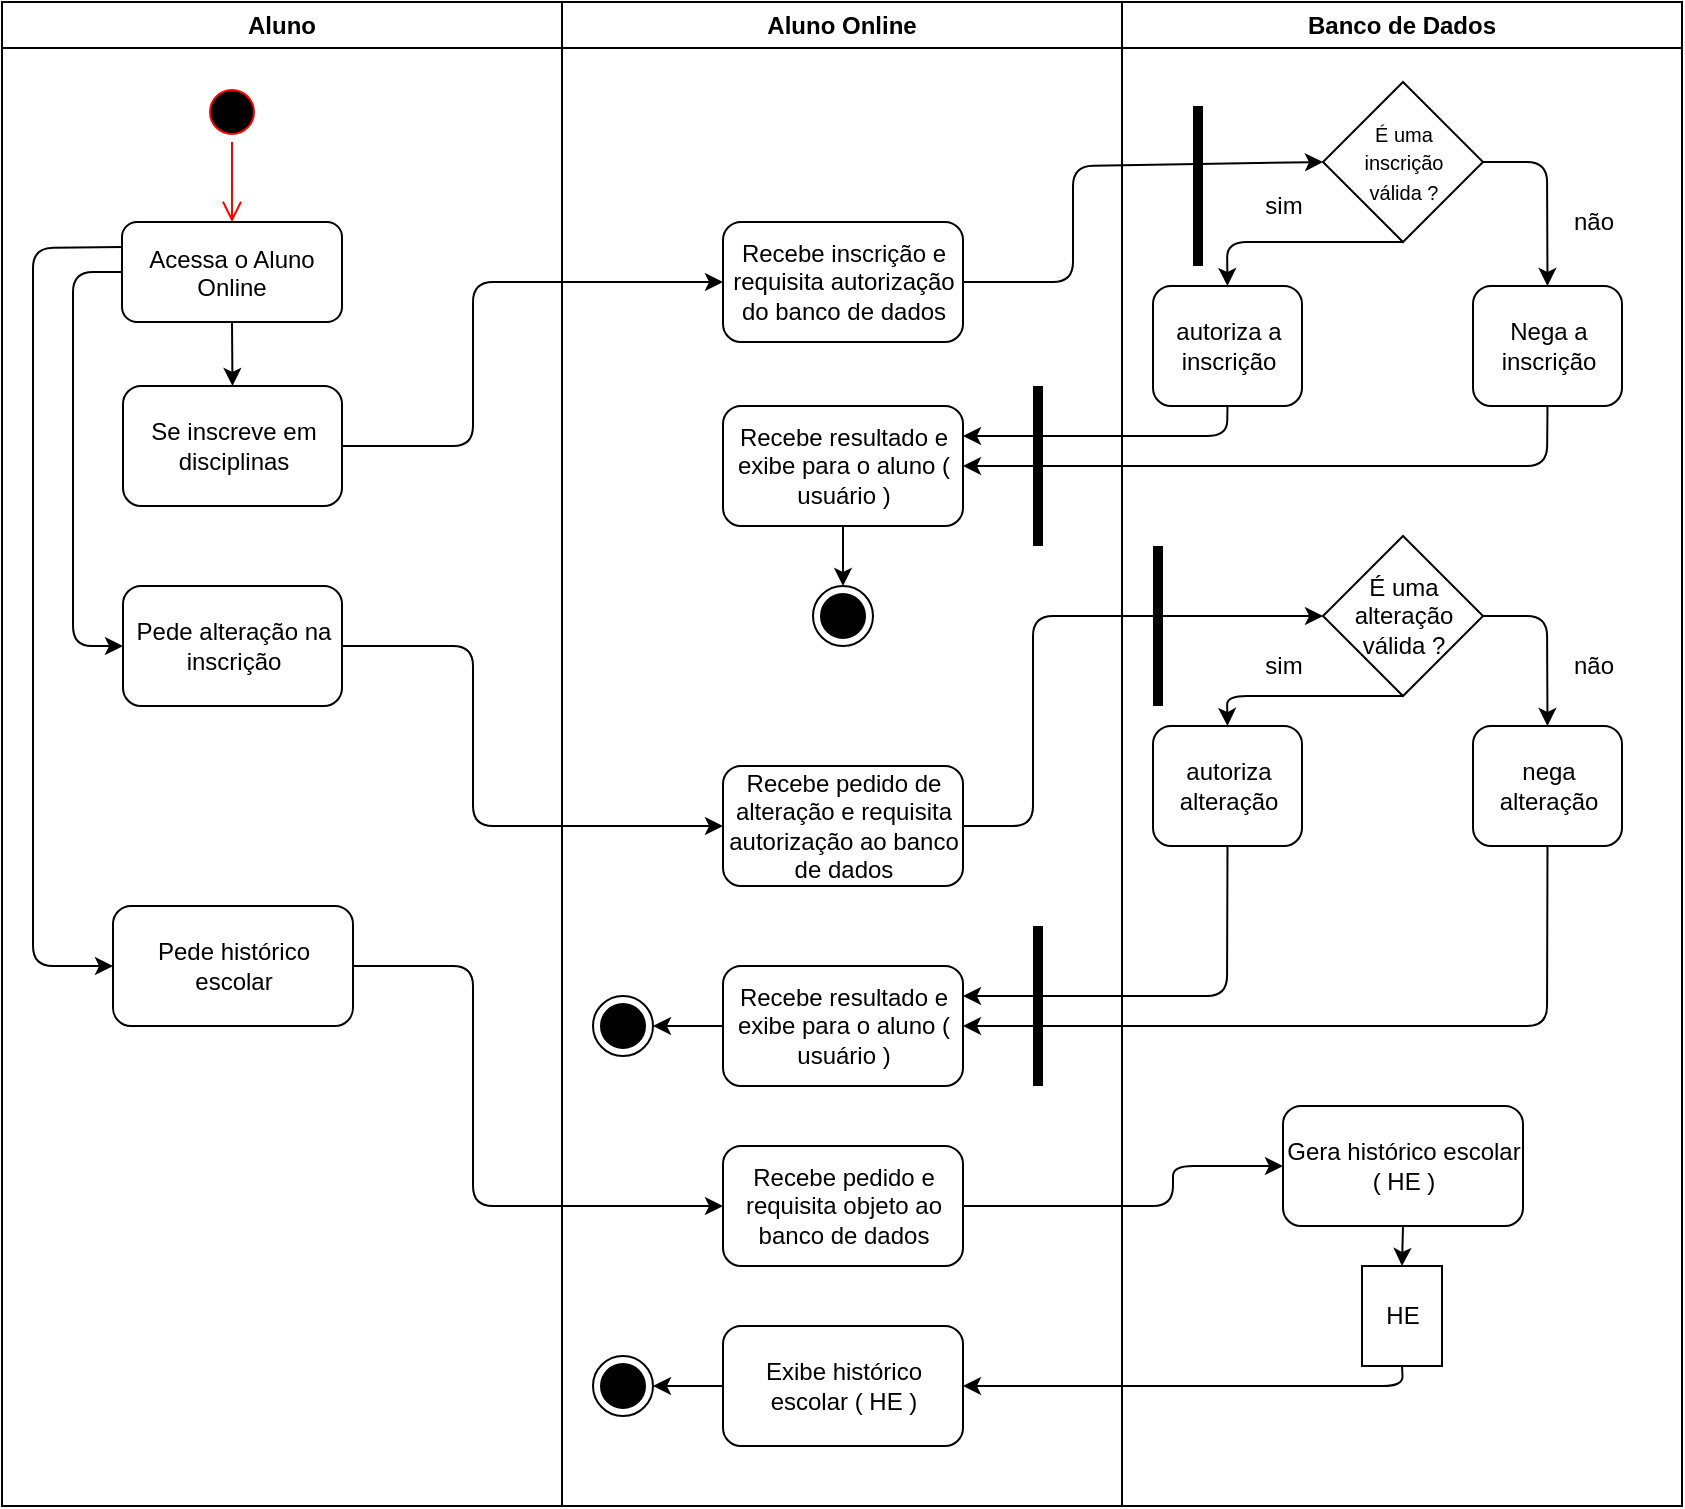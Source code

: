 <mxfile version="13.9.9" type="device"><diagram name="Page-1" id="e7e014a7-5840-1c2e-5031-d8a46d1fe8dd"><mxGraphModel dx="1038" dy="599" grid="1" gridSize="10" guides="1" tooltips="1" connect="1" arrows="1" fold="1" page="1" pageScale="1" pageWidth="1169" pageHeight="826" background="#ffffff" math="0" shadow="0"><root><mxCell id="0"/><mxCell id="1" parent="0"/><mxCell id="2" value="Aluno" style="swimlane;whiteSpace=wrap" parent="1" vertex="1"><mxGeometry x="165" y="40" width="280" height="752" as="geometry"/></mxCell><mxCell id="5" value="" style="ellipse;shape=startState;fillColor=#000000;strokeColor=#ff0000;" parent="2" vertex="1"><mxGeometry x="100" y="40" width="30" height="30" as="geometry"/></mxCell><mxCell id="6" value="" style="edgeStyle=elbowEdgeStyle;elbow=horizontal;verticalAlign=bottom;endArrow=open;endSize=8;strokeColor=#FF0000;endFill=1;rounded=0" parent="2" source="5" target="7" edge="1"><mxGeometry x="100" y="40" as="geometry"><mxPoint x="115" y="110" as="targetPoint"/></mxGeometry></mxCell><mxCell id="7" value="Acessa o Aluno &#10;Online" style="rounded=1;" parent="2" vertex="1"><mxGeometry x="60" y="110" width="110" height="50" as="geometry"/></mxCell><mxCell id="DQymzvI8An6BBpHIqJxm-41" value="Se inscreve em disciplinas" style="rounded=1;whiteSpace=wrap;html=1;" vertex="1" parent="2"><mxGeometry x="60.5" y="192" width="109.5" height="60" as="geometry"/></mxCell><mxCell id="DQymzvI8An6BBpHIqJxm-42" value="" style="endArrow=classic;html=1;exitX=0.5;exitY=1;exitDx=0;exitDy=0;entryX=0.5;entryY=0;entryDx=0;entryDy=0;" edge="1" parent="2" source="7" target="DQymzvI8An6BBpHIqJxm-41"><mxGeometry width="50" height="50" relative="1" as="geometry"><mxPoint x="335.5" y="292" as="sourcePoint"/><mxPoint x="385.5" y="242" as="targetPoint"/></mxGeometry></mxCell><mxCell id="DQymzvI8An6BBpHIqJxm-64" value="Pede alteração na inscrição" style="rounded=1;whiteSpace=wrap;html=1;" vertex="1" parent="2"><mxGeometry x="60.5" y="292" width="109.5" height="60" as="geometry"/></mxCell><mxCell id="DQymzvI8An6BBpHIqJxm-65" value="" style="endArrow=classic;html=1;strokeWidth=1;exitX=0;exitY=0.5;exitDx=0;exitDy=0;entryX=0;entryY=0.5;entryDx=0;entryDy=0;" edge="1" parent="2" source="7" target="DQymzvI8An6BBpHIqJxm-64"><mxGeometry width="50" height="50" relative="1" as="geometry"><mxPoint x="5.5" y="172" as="sourcePoint"/><mxPoint x="15.5" y="212" as="targetPoint"/><Array as="points"><mxPoint x="35.5" y="135"/><mxPoint x="35.5" y="322"/></Array></mxGeometry></mxCell><mxCell id="DQymzvI8An6BBpHIqJxm-87" value="Pede histórico escolar" style="rounded=1;whiteSpace=wrap;html=1;" vertex="1" parent="2"><mxGeometry x="55.5" y="452" width="120" height="60" as="geometry"/></mxCell><mxCell id="DQymzvI8An6BBpHIqJxm-91" value="" style="endArrow=classic;html=1;strokeWidth=1;entryX=0;entryY=0.5;entryDx=0;entryDy=0;exitX=0;exitY=0.25;exitDx=0;exitDy=0;" edge="1" parent="2" source="7" target="DQymzvI8An6BBpHIqJxm-87"><mxGeometry width="50" height="50" relative="1" as="geometry"><mxPoint x="25.5" y="442" as="sourcePoint"/><mxPoint x="75.5" y="392" as="targetPoint"/><Array as="points"><mxPoint x="15.5" y="123"/><mxPoint x="15.5" y="482"/></Array></mxGeometry></mxCell><mxCell id="3" value="Aluno Online" style="swimlane;whiteSpace=wrap;startSize=23;" parent="1" vertex="1"><mxGeometry x="445" y="40" width="280" height="752" as="geometry"/></mxCell><mxCell id="DQymzvI8An6BBpHIqJxm-43" value="Recebe inscrição e requisita autorização do banco de dados" style="rounded=1;whiteSpace=wrap;html=1;" vertex="1" parent="3"><mxGeometry x="80.5" y="110" width="120" height="60" as="geometry"/></mxCell><mxCell id="DQymzvI8An6BBpHIqJxm-58" value="Recebe resultado e exibe para o aluno ( usuário )" style="rounded=1;whiteSpace=wrap;html=1;" vertex="1" parent="3"><mxGeometry x="80.5" y="202" width="120" height="60" as="geometry"/></mxCell><mxCell id="DQymzvI8An6BBpHIqJxm-62" value="" style="ellipse;html=1;shape=endState;fillColor=#000000;strokeColor=#000000;" vertex="1" parent="3"><mxGeometry x="125.5" y="292" width="30" height="30" as="geometry"/></mxCell><mxCell id="DQymzvI8An6BBpHIqJxm-63" value="" style="endArrow=classic;html=1;strokeWidth=1;entryX=0.5;entryY=0;entryDx=0;entryDy=0;" edge="1" parent="3" source="DQymzvI8An6BBpHIqJxm-58" target="DQymzvI8An6BBpHIqJxm-62"><mxGeometry width="50" height="50" relative="1" as="geometry"><mxPoint x="-304" y="184" as="sourcePoint"/><mxPoint x="585" y="460.711" as="targetPoint"/></mxGeometry></mxCell><mxCell id="DQymzvI8An6BBpHIqJxm-66" value="Recebe pedido de alteração e requisita autorização ao banco de dados" style="rounded=1;whiteSpace=wrap;html=1;" vertex="1" parent="3"><mxGeometry x="80.5" y="382" width="120" height="60" as="geometry"/></mxCell><mxCell id="DQymzvI8An6BBpHIqJxm-73" value="" style="html=1;points=[];perimeter=orthogonalPerimeter;fillColor=#000000;strokeColor=none;" vertex="1" parent="3"><mxGeometry x="235.5" y="192" width="5" height="80" as="geometry"/></mxCell><mxCell id="DQymzvI8An6BBpHIqJxm-81" value="&lt;span&gt;Recebe resultado e exibe para o aluno ( usuário )&lt;/span&gt;" style="rounded=1;whiteSpace=wrap;html=1;" vertex="1" parent="3"><mxGeometry x="80.5" y="482" width="120" height="60" as="geometry"/></mxCell><mxCell id="DQymzvI8An6BBpHIqJxm-84" value="" style="html=1;points=[];perimeter=orthogonalPerimeter;fillColor=#000000;strokeColor=none;" vertex="1" parent="3"><mxGeometry x="235.5" y="462" width="5" height="80" as="geometry"/></mxCell><mxCell id="DQymzvI8An6BBpHIqJxm-88" value="Recebe pedido e requisita objeto ao banco de dados" style="rounded=1;whiteSpace=wrap;html=1;" vertex="1" parent="3"><mxGeometry x="80.5" y="572" width="120" height="60" as="geometry"/></mxCell><mxCell id="DQymzvI8An6BBpHIqJxm-89" value="" style="ellipse;html=1;shape=endState;fillColor=#000000;strokeColor=#000000;" vertex="1" parent="3"><mxGeometry x="15.5" y="497" width="30" height="30" as="geometry"/></mxCell><mxCell id="DQymzvI8An6BBpHIqJxm-90" value="" style="endArrow=classic;html=1;strokeWidth=1;exitX=0;exitY=0.5;exitDx=0;exitDy=0;entryX=1;entryY=0.5;entryDx=0;entryDy=0;" edge="1" parent="3" source="DQymzvI8An6BBpHIqJxm-81" target="DQymzvI8An6BBpHIqJxm-89"><mxGeometry width="50" height="50" relative="1" as="geometry"><mxPoint x="-399" y="434" as="sourcePoint"/><mxPoint x="560.711" y="640" as="targetPoint"/></mxGeometry></mxCell><mxCell id="DQymzvI8An6BBpHIqJxm-98" value="Exibe histórico escolar ( HE )" style="rounded=1;whiteSpace=wrap;html=1;" vertex="1" parent="3"><mxGeometry x="80.5" y="662" width="120" height="60" as="geometry"/></mxCell><mxCell id="DQymzvI8An6BBpHIqJxm-100" value="" style="ellipse;html=1;shape=endState;fillColor=#000000;strokeColor=#000000;rounded=1;" vertex="1" parent="3"><mxGeometry x="15.5" y="677" width="30" height="30" as="geometry"/></mxCell><mxCell id="DQymzvI8An6BBpHIqJxm-101" value="" style="endArrow=classic;html=1;strokeWidth=1;entryX=1;entryY=0.5;entryDx=0;entryDy=0;exitX=0;exitY=0.5;exitDx=0;exitDy=0;" edge="1" parent="3" source="DQymzvI8An6BBpHIqJxm-98" target="DQymzvI8An6BBpHIqJxm-100"><mxGeometry width="50" height="50" relative="1" as="geometry"><mxPoint x="45.5" y="722" as="sourcePoint"/><mxPoint x="95.5" y="672" as="targetPoint"/></mxGeometry></mxCell><mxCell id="4" value="Banco de Dados" style="swimlane;whiteSpace=wrap" parent="1" vertex="1"><mxGeometry x="725" y="40" width="280" height="752" as="geometry"/></mxCell><mxCell id="DQymzvI8An6BBpHIqJxm-46" value="&lt;font style=&quot;font-size: 10px&quot;&gt;É uma &lt;br&gt;inscrição &lt;br&gt;válida ?&lt;/font&gt;" style="rhombus;whiteSpace=wrap;html=1;" vertex="1" parent="4"><mxGeometry x="100.5" y="40" width="80" height="80" as="geometry"/></mxCell><mxCell id="DQymzvI8An6BBpHIqJxm-49" value="autoriza a inscrição" style="rounded=1;whiteSpace=wrap;html=1;" vertex="1" parent="4"><mxGeometry x="15.5" y="142" width="74.5" height="60" as="geometry"/></mxCell><mxCell id="DQymzvI8An6BBpHIqJxm-51" value="Nega a inscrição" style="rounded=1;whiteSpace=wrap;html=1;" vertex="1" parent="4"><mxGeometry x="175.5" y="142" width="74.5" height="60" as="geometry"/></mxCell><mxCell id="DQymzvI8An6BBpHIqJxm-52" value="" style="endArrow=classic;html=1;exitX=0.5;exitY=1;exitDx=0;exitDy=0;entryX=0.5;entryY=0;entryDx=0;entryDy=0;" edge="1" parent="4" source="DQymzvI8An6BBpHIqJxm-46" target="DQymzvI8An6BBpHIqJxm-49"><mxGeometry width="50" height="50" relative="1" as="geometry"><mxPoint x="115.5" y="202" as="sourcePoint"/><mxPoint x="165.5" y="152" as="targetPoint"/><Array as="points"><mxPoint x="52.5" y="120"/></Array></mxGeometry></mxCell><mxCell id="DQymzvI8An6BBpHIqJxm-53" value="" style="endArrow=classic;html=1;exitX=1;exitY=0.5;exitDx=0;exitDy=0;entryX=0.5;entryY=0;entryDx=0;entryDy=0;" edge="1" parent="4" source="DQymzvI8An6BBpHIqJxm-46" target="DQymzvI8An6BBpHIqJxm-51"><mxGeometry width="50" height="50" relative="1" as="geometry"><mxPoint x="-224.5" y="172" as="sourcePoint"/><mxPoint x="-174.5" y="122" as="targetPoint"/><Array as="points"><mxPoint x="212.5" y="80"/></Array></mxGeometry></mxCell><mxCell id="DQymzvI8An6BBpHIqJxm-54" value="sim" style="text;html=1;strokeColor=none;fillColor=none;align=center;verticalAlign=middle;whiteSpace=wrap;rounded=0;" vertex="1" parent="4"><mxGeometry x="60.5" y="92" width="40" height="20" as="geometry"/></mxCell><mxCell id="DQymzvI8An6BBpHIqJxm-56" value="não" style="text;html=1;strokeColor=none;fillColor=none;align=center;verticalAlign=middle;whiteSpace=wrap;rounded=0;" vertex="1" parent="4"><mxGeometry x="215.5" y="100" width="40" height="20" as="geometry"/></mxCell><mxCell id="DQymzvI8An6BBpHIqJxm-68" value="É uma alteração válida ?" style="rhombus;whiteSpace=wrap;html=1;" vertex="1" parent="4"><mxGeometry x="100.5" y="267" width="80" height="80" as="geometry"/></mxCell><mxCell id="DQymzvI8An6BBpHIqJxm-72" value="" style="html=1;points=[];perimeter=orthogonalPerimeter;fillColor=#000000;strokeColor=none;" vertex="1" parent="4"><mxGeometry x="35.5" y="52" width="5" height="80" as="geometry"/></mxCell><mxCell id="DQymzvI8An6BBpHIqJxm-74" value="autoriza alteração" style="rounded=1;whiteSpace=wrap;html=1;" vertex="1" parent="4"><mxGeometry x="15.5" y="362" width="74.5" height="60" as="geometry"/></mxCell><mxCell id="DQymzvI8An6BBpHIqJxm-75" value="nega alteração" style="rounded=1;whiteSpace=wrap;html=1;" vertex="1" parent="4"><mxGeometry x="175.5" y="362" width="74.5" height="60" as="geometry"/></mxCell><mxCell id="DQymzvI8An6BBpHIqJxm-76" value="" style="endArrow=classic;html=1;strokeWidth=1;entryX=0.5;entryY=0;entryDx=0;entryDy=0;exitX=0.5;exitY=1;exitDx=0;exitDy=0;" edge="1" parent="4" source="DQymzvI8An6BBpHIqJxm-68" target="DQymzvI8An6BBpHIqJxm-74"><mxGeometry width="50" height="50" relative="1" as="geometry"><mxPoint x="115.5" y="402" as="sourcePoint"/><mxPoint x="165.5" y="352" as="targetPoint"/><Array as="points"><mxPoint x="52.5" y="347"/></Array></mxGeometry></mxCell><mxCell id="DQymzvI8An6BBpHIqJxm-77" value="" style="endArrow=classic;html=1;strokeWidth=1;exitX=1;exitY=0.5;exitDx=0;exitDy=0;entryX=0.5;entryY=0;entryDx=0;entryDy=0;" edge="1" parent="4" source="DQymzvI8An6BBpHIqJxm-68" target="DQymzvI8An6BBpHIqJxm-75"><mxGeometry width="50" height="50" relative="1" as="geometry"><mxPoint x="205.5" y="352" as="sourcePoint"/><mxPoint x="255.5" y="302" as="targetPoint"/><Array as="points"><mxPoint x="212.5" y="307"/></Array></mxGeometry></mxCell><mxCell id="DQymzvI8An6BBpHIqJxm-78" value="sim" style="text;html=1;strokeColor=none;fillColor=none;align=center;verticalAlign=middle;whiteSpace=wrap;rounded=0;" vertex="1" parent="4"><mxGeometry x="60.5" y="322" width="40" height="20" as="geometry"/></mxCell><mxCell id="DQymzvI8An6BBpHIqJxm-79" value="não" style="text;html=1;strokeColor=none;fillColor=none;align=center;verticalAlign=middle;whiteSpace=wrap;rounded=0;" vertex="1" parent="4"><mxGeometry x="215.5" y="322" width="40" height="20" as="geometry"/></mxCell><mxCell id="DQymzvI8An6BBpHIqJxm-80" value="" style="html=1;points=[];perimeter=orthogonalPerimeter;fillColor=#000000;strokeColor=none;" vertex="1" parent="4"><mxGeometry x="15.5" y="272" width="5" height="80" as="geometry"/></mxCell><mxCell id="DQymzvI8An6BBpHIqJxm-93" value="Gera histórico escolar&lt;br&gt;( HE )" style="rounded=1;whiteSpace=wrap;html=1;" vertex="1" parent="4"><mxGeometry x="80.5" y="552" width="120" height="60" as="geometry"/></mxCell><mxCell id="DQymzvI8An6BBpHIqJxm-94" value="HE" style="html=1;" vertex="1" parent="4"><mxGeometry x="120" y="632" width="40" height="50" as="geometry"/></mxCell><mxCell id="DQymzvI8An6BBpHIqJxm-97" value="" style="endArrow=classic;html=1;strokeWidth=1;exitX=0.5;exitY=1;exitDx=0;exitDy=0;entryX=0.5;entryY=0;entryDx=0;entryDy=0;" edge="1" parent="4" source="DQymzvI8An6BBpHIqJxm-93" target="DQymzvI8An6BBpHIqJxm-94"><mxGeometry width="50" height="50" relative="1" as="geometry"><mxPoint x="175.5" y="682" as="sourcePoint"/><mxPoint x="225.5" y="632" as="targetPoint"/></mxGeometry></mxCell><mxCell id="DQymzvI8An6BBpHIqJxm-44" value="" style="endArrow=classic;html=1;entryX=0;entryY=0.5;entryDx=0;entryDy=0;exitX=1;exitY=0.5;exitDx=0;exitDy=0;" edge="1" parent="1" source="DQymzvI8An6BBpHIqJxm-41" target="DQymzvI8An6BBpHIqJxm-43"><mxGeometry width="50" height="50" relative="1" as="geometry"><mxPoint x="330.5" y="269" as="sourcePoint"/><mxPoint x="380.5" y="262" as="targetPoint"/><Array as="points"><mxPoint x="400.5" y="262"/><mxPoint x="400.5" y="180"/></Array></mxGeometry></mxCell><mxCell id="DQymzvI8An6BBpHIqJxm-48" value="" style="endArrow=classic;html=1;exitX=1;exitY=0.5;exitDx=0;exitDy=0;entryX=0;entryY=0.5;entryDx=0;entryDy=0;" edge="1" parent="1" source="DQymzvI8An6BBpHIqJxm-43" target="DQymzvI8An6BBpHIqJxm-46"><mxGeometry width="50" height="50" relative="1" as="geometry"><mxPoint x="680.5" y="202" as="sourcePoint"/><mxPoint x="730.5" y="152" as="targetPoint"/><Array as="points"><mxPoint x="700.5" y="180"/><mxPoint x="700.5" y="122"/></Array></mxGeometry></mxCell><mxCell id="DQymzvI8An6BBpHIqJxm-59" value="" style="endArrow=classic;html=1;strokeWidth=1;exitX=0.5;exitY=1;exitDx=0;exitDy=0;entryX=1;entryY=0.25;entryDx=0;entryDy=0;" edge="1" parent="1" source="DQymzvI8An6BBpHIqJxm-49" target="DQymzvI8An6BBpHIqJxm-58"><mxGeometry width="50" height="50" relative="1" as="geometry"><mxPoint x="500.5" y="292" as="sourcePoint"/><mxPoint x="550.5" y="242" as="targetPoint"/><Array as="points"><mxPoint x="777.5" y="257"/></Array></mxGeometry></mxCell><mxCell id="DQymzvI8An6BBpHIqJxm-60" value="" style="endArrow=classic;html=1;strokeWidth=1;exitX=0.5;exitY=1;exitDx=0;exitDy=0;entryX=1;entryY=0.5;entryDx=0;entryDy=0;" edge="1" parent="1" source="DQymzvI8An6BBpHIqJxm-51" target="DQymzvI8An6BBpHIqJxm-58"><mxGeometry width="50" height="50" relative="1" as="geometry"><mxPoint x="880.5" y="312" as="sourcePoint"/><mxPoint x="650.5" y="272" as="targetPoint"/><Array as="points"><mxPoint x="937.5" y="272"/></Array></mxGeometry></mxCell><mxCell id="DQymzvI8An6BBpHIqJxm-67" value="" style="endArrow=classic;html=1;strokeWidth=1;exitX=1;exitY=0.5;exitDx=0;exitDy=0;entryX=0;entryY=0.5;entryDx=0;entryDy=0;" edge="1" parent="1" source="DQymzvI8An6BBpHIqJxm-64" target="DQymzvI8An6BBpHIqJxm-66"><mxGeometry width="50" height="50" relative="1" as="geometry"><mxPoint x="170.5" y="284" as="sourcePoint"/><mxPoint x="570.211" y="490" as="targetPoint"/><Array as="points"><mxPoint x="400.5" y="362"/><mxPoint x="400.5" y="452"/></Array></mxGeometry></mxCell><mxCell id="DQymzvI8An6BBpHIqJxm-69" value="" style="endArrow=classic;html=1;strokeWidth=1;entryX=0;entryY=0.5;entryDx=0;entryDy=0;" edge="1" parent="1" source="DQymzvI8An6BBpHIqJxm-66" target="DQymzvI8An6BBpHIqJxm-68"><mxGeometry width="50" height="50" relative="1" as="geometry"><mxPoint x="201" y="374" as="sourcePoint"/><mxPoint x="1160.711" y="580" as="targetPoint"/><Array as="points"><mxPoint x="680.5" y="452"/><mxPoint x="680.5" y="347"/></Array></mxGeometry></mxCell><mxCell id="DQymzvI8An6BBpHIqJxm-82" value="" style="endArrow=classic;html=1;strokeWidth=1;entryX=1;entryY=0.25;entryDx=0;entryDy=0;exitX=0.5;exitY=1;exitDx=0;exitDy=0;" edge="1" parent="1" source="DQymzvI8An6BBpHIqJxm-74" target="DQymzvI8An6BBpHIqJxm-81"><mxGeometry width="50" height="50" relative="1" as="geometry"><mxPoint x="760.5" y="532" as="sourcePoint"/><mxPoint x="810.5" y="482" as="targetPoint"/><Array as="points"><mxPoint x="777.5" y="537"/></Array></mxGeometry></mxCell><mxCell id="DQymzvI8An6BBpHIqJxm-83" value="" style="endArrow=classic;html=1;strokeWidth=1;entryX=1;entryY=0.5;entryDx=0;entryDy=0;exitX=0.5;exitY=1;exitDx=0;exitDy=0;" edge="1" parent="1" source="DQymzvI8An6BBpHIqJxm-75" target="DQymzvI8An6BBpHIqJxm-81"><mxGeometry width="50" height="50" relative="1" as="geometry"><mxPoint x="890.5" y="542" as="sourcePoint"/><mxPoint x="940.5" y="492" as="targetPoint"/><Array as="points"><mxPoint x="937.5" y="552"/></Array></mxGeometry></mxCell><mxCell id="DQymzvI8An6BBpHIqJxm-92" value="" style="endArrow=classic;html=1;strokeWidth=1;exitX=1;exitY=0.5;exitDx=0;exitDy=0;entryX=0;entryY=0.5;entryDx=0;entryDy=0;" edge="1" parent="1" source="DQymzvI8An6BBpHIqJxm-87" target="DQymzvI8An6BBpHIqJxm-88"><mxGeometry width="50" height="50" relative="1" as="geometry"><mxPoint x="360.5" y="572" as="sourcePoint"/><mxPoint x="410.5" y="522" as="targetPoint"/><Array as="points"><mxPoint x="400.5" y="522"/><mxPoint x="400.5" y="642"/></Array></mxGeometry></mxCell><mxCell id="DQymzvI8An6BBpHIqJxm-95" value="" style="endArrow=classic;html=1;strokeWidth=1;exitX=1;exitY=0.5;exitDx=0;exitDy=0;entryX=0;entryY=0.5;entryDx=0;entryDy=0;" edge="1" parent="1" source="DQymzvI8An6BBpHIqJxm-88" target="DQymzvI8An6BBpHIqJxm-93"><mxGeometry width="50" height="50" relative="1" as="geometry"><mxPoint x="680.5" y="672" as="sourcePoint"/><mxPoint x="730.5" y="622" as="targetPoint"/><Array as="points"><mxPoint x="750.5" y="642"/><mxPoint x="750.5" y="622"/></Array></mxGeometry></mxCell><mxCell id="DQymzvI8An6BBpHIqJxm-99" value="" style="endArrow=classic;html=1;strokeWidth=1;entryX=1;entryY=0.5;entryDx=0;entryDy=0;exitX=0.5;exitY=1;exitDx=0;exitDy=0;" edge="1" parent="1" source="DQymzvI8An6BBpHIqJxm-94" target="DQymzvI8An6BBpHIqJxm-98"><mxGeometry width="50" height="50" relative="1" as="geometry"><mxPoint x="760.5" y="772" as="sourcePoint"/><mxPoint x="810.5" y="722" as="targetPoint"/><Array as="points"><mxPoint x="865.5" y="732"/><mxPoint x="700.5" y="732"/></Array></mxGeometry></mxCell></root></mxGraphModel></diagram></mxfile>